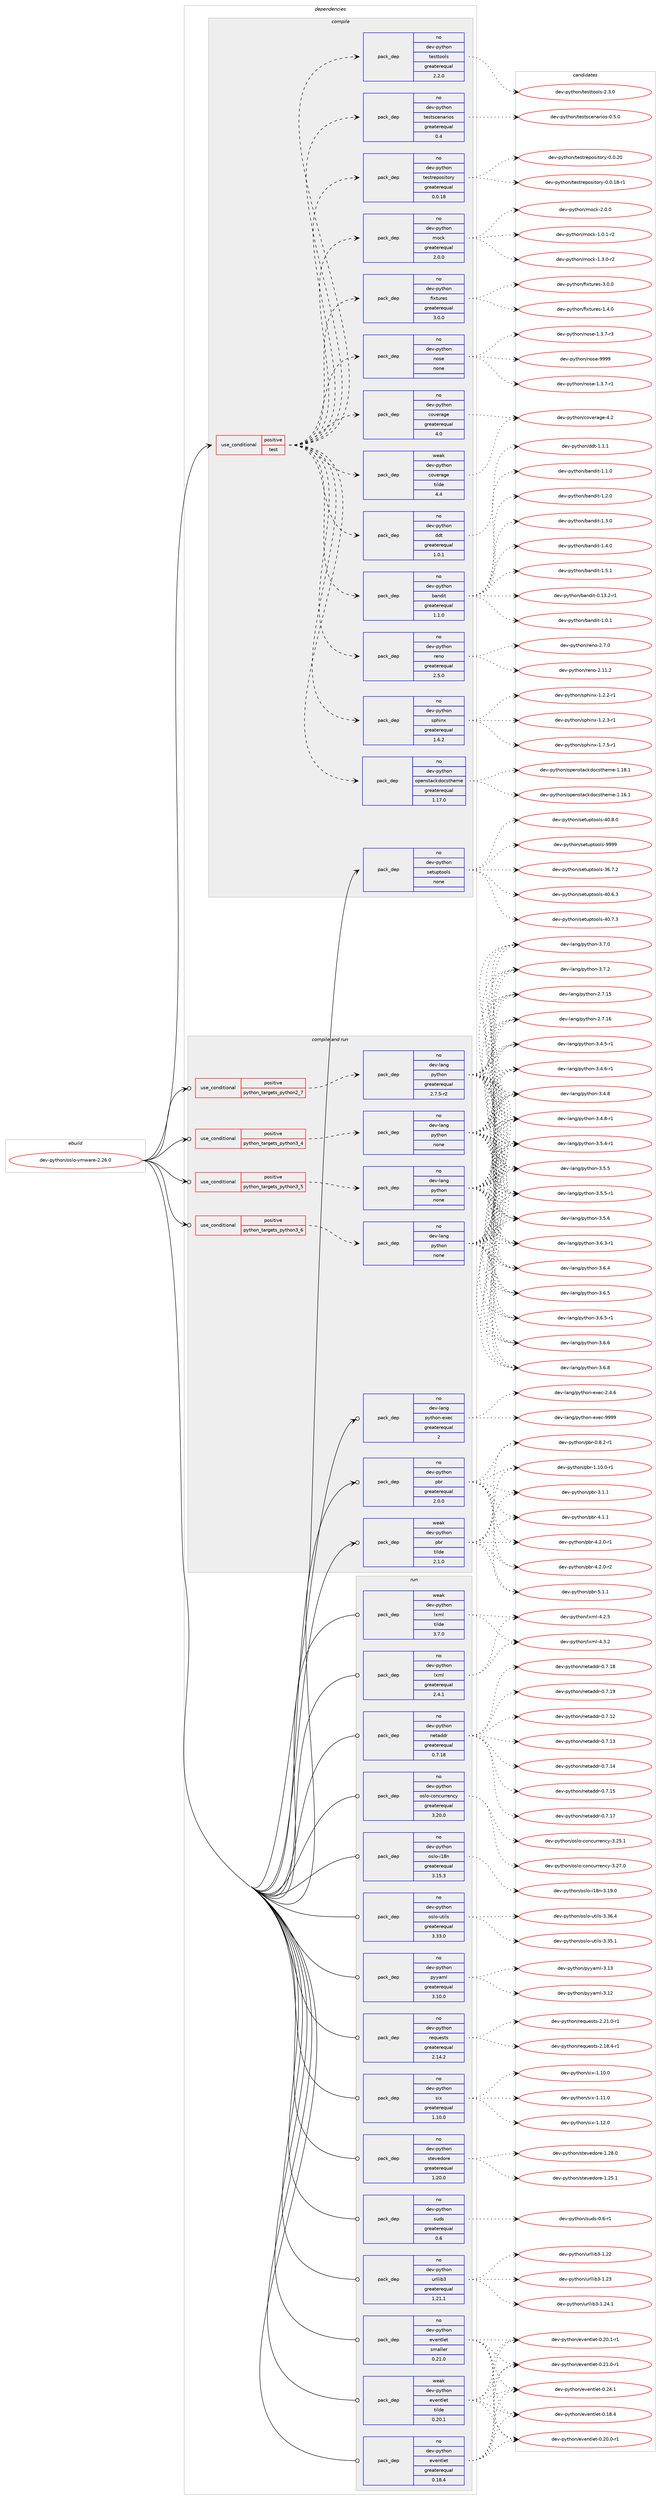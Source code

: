 digraph prolog {

# *************
# Graph options
# *************

newrank=true;
concentrate=true;
compound=true;
graph [rankdir=LR,fontname=Helvetica,fontsize=10,ranksep=1.5];#, ranksep=2.5, nodesep=0.2];
edge  [arrowhead=vee];
node  [fontname=Helvetica,fontsize=10];

# **********
# The ebuild
# **********

subgraph cluster_leftcol {
color=gray;
rank=same;
label=<<i>ebuild</i>>;
id [label="dev-python/oslo-vmware-2.26.0", color=red, width=4, href="../dev-python/oslo-vmware-2.26.0.svg"];
}

# ****************
# The dependencies
# ****************

subgraph cluster_midcol {
color=gray;
label=<<i>dependencies</i>>;
subgraph cluster_compile {
fillcolor="#eeeeee";
style=filled;
label=<<i>compile</i>>;
subgraph cond378818 {
dependency1423431 [label=<<TABLE BORDER="0" CELLBORDER="1" CELLSPACING="0" CELLPADDING="4"><TR><TD ROWSPAN="3" CELLPADDING="10">use_conditional</TD></TR><TR><TD>positive</TD></TR><TR><TD>test</TD></TR></TABLE>>, shape=none, color=red];
subgraph pack1021334 {
dependency1423432 [label=<<TABLE BORDER="0" CELLBORDER="1" CELLSPACING="0" CELLPADDING="4" WIDTH="220"><TR><TD ROWSPAN="6" CELLPADDING="30">pack_dep</TD></TR><TR><TD WIDTH="110">no</TD></TR><TR><TD>dev-python</TD></TR><TR><TD>fixtures</TD></TR><TR><TD>greaterequal</TD></TR><TR><TD>3.0.0</TD></TR></TABLE>>, shape=none, color=blue];
}
dependency1423431:e -> dependency1423432:w [weight=20,style="dashed",arrowhead="vee"];
subgraph pack1021335 {
dependency1423433 [label=<<TABLE BORDER="0" CELLBORDER="1" CELLSPACING="0" CELLPADDING="4" WIDTH="220"><TR><TD ROWSPAN="6" CELLPADDING="30">pack_dep</TD></TR><TR><TD WIDTH="110">no</TD></TR><TR><TD>dev-python</TD></TR><TR><TD>mock</TD></TR><TR><TD>greaterequal</TD></TR><TR><TD>2.0.0</TD></TR></TABLE>>, shape=none, color=blue];
}
dependency1423431:e -> dependency1423433:w [weight=20,style="dashed",arrowhead="vee"];
subgraph pack1021336 {
dependency1423434 [label=<<TABLE BORDER="0" CELLBORDER="1" CELLSPACING="0" CELLPADDING="4" WIDTH="220"><TR><TD ROWSPAN="6" CELLPADDING="30">pack_dep</TD></TR><TR><TD WIDTH="110">no</TD></TR><TR><TD>dev-python</TD></TR><TR><TD>testrepository</TD></TR><TR><TD>greaterequal</TD></TR><TR><TD>0.0.18</TD></TR></TABLE>>, shape=none, color=blue];
}
dependency1423431:e -> dependency1423434:w [weight=20,style="dashed",arrowhead="vee"];
subgraph pack1021337 {
dependency1423435 [label=<<TABLE BORDER="0" CELLBORDER="1" CELLSPACING="0" CELLPADDING="4" WIDTH="220"><TR><TD ROWSPAN="6" CELLPADDING="30">pack_dep</TD></TR><TR><TD WIDTH="110">no</TD></TR><TR><TD>dev-python</TD></TR><TR><TD>testscenarios</TD></TR><TR><TD>greaterequal</TD></TR><TR><TD>0.4</TD></TR></TABLE>>, shape=none, color=blue];
}
dependency1423431:e -> dependency1423435:w [weight=20,style="dashed",arrowhead="vee"];
subgraph pack1021338 {
dependency1423436 [label=<<TABLE BORDER="0" CELLBORDER="1" CELLSPACING="0" CELLPADDING="4" WIDTH="220"><TR><TD ROWSPAN="6" CELLPADDING="30">pack_dep</TD></TR><TR><TD WIDTH="110">no</TD></TR><TR><TD>dev-python</TD></TR><TR><TD>testtools</TD></TR><TR><TD>greaterequal</TD></TR><TR><TD>2.2.0</TD></TR></TABLE>>, shape=none, color=blue];
}
dependency1423431:e -> dependency1423436:w [weight=20,style="dashed",arrowhead="vee"];
subgraph pack1021339 {
dependency1423437 [label=<<TABLE BORDER="0" CELLBORDER="1" CELLSPACING="0" CELLPADDING="4" WIDTH="220"><TR><TD ROWSPAN="6" CELLPADDING="30">pack_dep</TD></TR><TR><TD WIDTH="110">no</TD></TR><TR><TD>dev-python</TD></TR><TR><TD>coverage</TD></TR><TR><TD>greaterequal</TD></TR><TR><TD>4.0</TD></TR></TABLE>>, shape=none, color=blue];
}
dependency1423431:e -> dependency1423437:w [weight=20,style="dashed",arrowhead="vee"];
subgraph pack1021340 {
dependency1423438 [label=<<TABLE BORDER="0" CELLBORDER="1" CELLSPACING="0" CELLPADDING="4" WIDTH="220"><TR><TD ROWSPAN="6" CELLPADDING="30">pack_dep</TD></TR><TR><TD WIDTH="110">weak</TD></TR><TR><TD>dev-python</TD></TR><TR><TD>coverage</TD></TR><TR><TD>tilde</TD></TR><TR><TD>4.4</TD></TR></TABLE>>, shape=none, color=blue];
}
dependency1423431:e -> dependency1423438:w [weight=20,style="dashed",arrowhead="vee"];
subgraph pack1021341 {
dependency1423439 [label=<<TABLE BORDER="0" CELLBORDER="1" CELLSPACING="0" CELLPADDING="4" WIDTH="220"><TR><TD ROWSPAN="6" CELLPADDING="30">pack_dep</TD></TR><TR><TD WIDTH="110">no</TD></TR><TR><TD>dev-python</TD></TR><TR><TD>openstackdocstheme</TD></TR><TR><TD>greaterequal</TD></TR><TR><TD>1.17.0</TD></TR></TABLE>>, shape=none, color=blue];
}
dependency1423431:e -> dependency1423439:w [weight=20,style="dashed",arrowhead="vee"];
subgraph pack1021342 {
dependency1423440 [label=<<TABLE BORDER="0" CELLBORDER="1" CELLSPACING="0" CELLPADDING="4" WIDTH="220"><TR><TD ROWSPAN="6" CELLPADDING="30">pack_dep</TD></TR><TR><TD WIDTH="110">no</TD></TR><TR><TD>dev-python</TD></TR><TR><TD>sphinx</TD></TR><TR><TD>greaterequal</TD></TR><TR><TD>1.6.2</TD></TR></TABLE>>, shape=none, color=blue];
}
dependency1423431:e -> dependency1423440:w [weight=20,style="dashed",arrowhead="vee"];
subgraph pack1021343 {
dependency1423441 [label=<<TABLE BORDER="0" CELLBORDER="1" CELLSPACING="0" CELLPADDING="4" WIDTH="220"><TR><TD ROWSPAN="6" CELLPADDING="30">pack_dep</TD></TR><TR><TD WIDTH="110">no</TD></TR><TR><TD>dev-python</TD></TR><TR><TD>reno</TD></TR><TR><TD>greaterequal</TD></TR><TR><TD>2.5.0</TD></TR></TABLE>>, shape=none, color=blue];
}
dependency1423431:e -> dependency1423441:w [weight=20,style="dashed",arrowhead="vee"];
subgraph pack1021344 {
dependency1423442 [label=<<TABLE BORDER="0" CELLBORDER="1" CELLSPACING="0" CELLPADDING="4" WIDTH="220"><TR><TD ROWSPAN="6" CELLPADDING="30">pack_dep</TD></TR><TR><TD WIDTH="110">no</TD></TR><TR><TD>dev-python</TD></TR><TR><TD>bandit</TD></TR><TR><TD>greaterequal</TD></TR><TR><TD>1.1.0</TD></TR></TABLE>>, shape=none, color=blue];
}
dependency1423431:e -> dependency1423442:w [weight=20,style="dashed",arrowhead="vee"];
subgraph pack1021345 {
dependency1423443 [label=<<TABLE BORDER="0" CELLBORDER="1" CELLSPACING="0" CELLPADDING="4" WIDTH="220"><TR><TD ROWSPAN="6" CELLPADDING="30">pack_dep</TD></TR><TR><TD WIDTH="110">no</TD></TR><TR><TD>dev-python</TD></TR><TR><TD>ddt</TD></TR><TR><TD>greaterequal</TD></TR><TR><TD>1.0.1</TD></TR></TABLE>>, shape=none, color=blue];
}
dependency1423431:e -> dependency1423443:w [weight=20,style="dashed",arrowhead="vee"];
subgraph pack1021346 {
dependency1423444 [label=<<TABLE BORDER="0" CELLBORDER="1" CELLSPACING="0" CELLPADDING="4" WIDTH="220"><TR><TD ROWSPAN="6" CELLPADDING="30">pack_dep</TD></TR><TR><TD WIDTH="110">no</TD></TR><TR><TD>dev-python</TD></TR><TR><TD>nose</TD></TR><TR><TD>none</TD></TR><TR><TD></TD></TR></TABLE>>, shape=none, color=blue];
}
dependency1423431:e -> dependency1423444:w [weight=20,style="dashed",arrowhead="vee"];
}
id:e -> dependency1423431:w [weight=20,style="solid",arrowhead="vee"];
subgraph pack1021347 {
dependency1423445 [label=<<TABLE BORDER="0" CELLBORDER="1" CELLSPACING="0" CELLPADDING="4" WIDTH="220"><TR><TD ROWSPAN="6" CELLPADDING="30">pack_dep</TD></TR><TR><TD WIDTH="110">no</TD></TR><TR><TD>dev-python</TD></TR><TR><TD>setuptools</TD></TR><TR><TD>none</TD></TR><TR><TD></TD></TR></TABLE>>, shape=none, color=blue];
}
id:e -> dependency1423445:w [weight=20,style="solid",arrowhead="vee"];
}
subgraph cluster_compileandrun {
fillcolor="#eeeeee";
style=filled;
label=<<i>compile and run</i>>;
subgraph cond378819 {
dependency1423446 [label=<<TABLE BORDER="0" CELLBORDER="1" CELLSPACING="0" CELLPADDING="4"><TR><TD ROWSPAN="3" CELLPADDING="10">use_conditional</TD></TR><TR><TD>positive</TD></TR><TR><TD>python_targets_python2_7</TD></TR></TABLE>>, shape=none, color=red];
subgraph pack1021348 {
dependency1423447 [label=<<TABLE BORDER="0" CELLBORDER="1" CELLSPACING="0" CELLPADDING="4" WIDTH="220"><TR><TD ROWSPAN="6" CELLPADDING="30">pack_dep</TD></TR><TR><TD WIDTH="110">no</TD></TR><TR><TD>dev-lang</TD></TR><TR><TD>python</TD></TR><TR><TD>greaterequal</TD></TR><TR><TD>2.7.5-r2</TD></TR></TABLE>>, shape=none, color=blue];
}
dependency1423446:e -> dependency1423447:w [weight=20,style="dashed",arrowhead="vee"];
}
id:e -> dependency1423446:w [weight=20,style="solid",arrowhead="odotvee"];
subgraph cond378820 {
dependency1423448 [label=<<TABLE BORDER="0" CELLBORDER="1" CELLSPACING="0" CELLPADDING="4"><TR><TD ROWSPAN="3" CELLPADDING="10">use_conditional</TD></TR><TR><TD>positive</TD></TR><TR><TD>python_targets_python3_4</TD></TR></TABLE>>, shape=none, color=red];
subgraph pack1021349 {
dependency1423449 [label=<<TABLE BORDER="0" CELLBORDER="1" CELLSPACING="0" CELLPADDING="4" WIDTH="220"><TR><TD ROWSPAN="6" CELLPADDING="30">pack_dep</TD></TR><TR><TD WIDTH="110">no</TD></TR><TR><TD>dev-lang</TD></TR><TR><TD>python</TD></TR><TR><TD>none</TD></TR><TR><TD></TD></TR></TABLE>>, shape=none, color=blue];
}
dependency1423448:e -> dependency1423449:w [weight=20,style="dashed",arrowhead="vee"];
}
id:e -> dependency1423448:w [weight=20,style="solid",arrowhead="odotvee"];
subgraph cond378821 {
dependency1423450 [label=<<TABLE BORDER="0" CELLBORDER="1" CELLSPACING="0" CELLPADDING="4"><TR><TD ROWSPAN="3" CELLPADDING="10">use_conditional</TD></TR><TR><TD>positive</TD></TR><TR><TD>python_targets_python3_5</TD></TR></TABLE>>, shape=none, color=red];
subgraph pack1021350 {
dependency1423451 [label=<<TABLE BORDER="0" CELLBORDER="1" CELLSPACING="0" CELLPADDING="4" WIDTH="220"><TR><TD ROWSPAN="6" CELLPADDING="30">pack_dep</TD></TR><TR><TD WIDTH="110">no</TD></TR><TR><TD>dev-lang</TD></TR><TR><TD>python</TD></TR><TR><TD>none</TD></TR><TR><TD></TD></TR></TABLE>>, shape=none, color=blue];
}
dependency1423450:e -> dependency1423451:w [weight=20,style="dashed",arrowhead="vee"];
}
id:e -> dependency1423450:w [weight=20,style="solid",arrowhead="odotvee"];
subgraph cond378822 {
dependency1423452 [label=<<TABLE BORDER="0" CELLBORDER="1" CELLSPACING="0" CELLPADDING="4"><TR><TD ROWSPAN="3" CELLPADDING="10">use_conditional</TD></TR><TR><TD>positive</TD></TR><TR><TD>python_targets_python3_6</TD></TR></TABLE>>, shape=none, color=red];
subgraph pack1021351 {
dependency1423453 [label=<<TABLE BORDER="0" CELLBORDER="1" CELLSPACING="0" CELLPADDING="4" WIDTH="220"><TR><TD ROWSPAN="6" CELLPADDING="30">pack_dep</TD></TR><TR><TD WIDTH="110">no</TD></TR><TR><TD>dev-lang</TD></TR><TR><TD>python</TD></TR><TR><TD>none</TD></TR><TR><TD></TD></TR></TABLE>>, shape=none, color=blue];
}
dependency1423452:e -> dependency1423453:w [weight=20,style="dashed",arrowhead="vee"];
}
id:e -> dependency1423452:w [weight=20,style="solid",arrowhead="odotvee"];
subgraph pack1021352 {
dependency1423454 [label=<<TABLE BORDER="0" CELLBORDER="1" CELLSPACING="0" CELLPADDING="4" WIDTH="220"><TR><TD ROWSPAN="6" CELLPADDING="30">pack_dep</TD></TR><TR><TD WIDTH="110">no</TD></TR><TR><TD>dev-lang</TD></TR><TR><TD>python-exec</TD></TR><TR><TD>greaterequal</TD></TR><TR><TD>2</TD></TR></TABLE>>, shape=none, color=blue];
}
id:e -> dependency1423454:w [weight=20,style="solid",arrowhead="odotvee"];
subgraph pack1021353 {
dependency1423455 [label=<<TABLE BORDER="0" CELLBORDER="1" CELLSPACING="0" CELLPADDING="4" WIDTH="220"><TR><TD ROWSPAN="6" CELLPADDING="30">pack_dep</TD></TR><TR><TD WIDTH="110">no</TD></TR><TR><TD>dev-python</TD></TR><TR><TD>pbr</TD></TR><TR><TD>greaterequal</TD></TR><TR><TD>2.0.0</TD></TR></TABLE>>, shape=none, color=blue];
}
id:e -> dependency1423455:w [weight=20,style="solid",arrowhead="odotvee"];
subgraph pack1021354 {
dependency1423456 [label=<<TABLE BORDER="0" CELLBORDER="1" CELLSPACING="0" CELLPADDING="4" WIDTH="220"><TR><TD ROWSPAN="6" CELLPADDING="30">pack_dep</TD></TR><TR><TD WIDTH="110">weak</TD></TR><TR><TD>dev-python</TD></TR><TR><TD>pbr</TD></TR><TR><TD>tilde</TD></TR><TR><TD>2.1.0</TD></TR></TABLE>>, shape=none, color=blue];
}
id:e -> dependency1423456:w [weight=20,style="solid",arrowhead="odotvee"];
}
subgraph cluster_run {
fillcolor="#eeeeee";
style=filled;
label=<<i>run</i>>;
subgraph pack1021355 {
dependency1423457 [label=<<TABLE BORDER="0" CELLBORDER="1" CELLSPACING="0" CELLPADDING="4" WIDTH="220"><TR><TD ROWSPAN="6" CELLPADDING="30">pack_dep</TD></TR><TR><TD WIDTH="110">no</TD></TR><TR><TD>dev-python</TD></TR><TR><TD>eventlet</TD></TR><TR><TD>greaterequal</TD></TR><TR><TD>0.18.4</TD></TR></TABLE>>, shape=none, color=blue];
}
id:e -> dependency1423457:w [weight=20,style="solid",arrowhead="odot"];
subgraph pack1021356 {
dependency1423458 [label=<<TABLE BORDER="0" CELLBORDER="1" CELLSPACING="0" CELLPADDING="4" WIDTH="220"><TR><TD ROWSPAN="6" CELLPADDING="30">pack_dep</TD></TR><TR><TD WIDTH="110">no</TD></TR><TR><TD>dev-python</TD></TR><TR><TD>eventlet</TD></TR><TR><TD>smaller</TD></TR><TR><TD>0.21.0</TD></TR></TABLE>>, shape=none, color=blue];
}
id:e -> dependency1423458:w [weight=20,style="solid",arrowhead="odot"];
subgraph pack1021357 {
dependency1423459 [label=<<TABLE BORDER="0" CELLBORDER="1" CELLSPACING="0" CELLPADDING="4" WIDTH="220"><TR><TD ROWSPAN="6" CELLPADDING="30">pack_dep</TD></TR><TR><TD WIDTH="110">no</TD></TR><TR><TD>dev-python</TD></TR><TR><TD>lxml</TD></TR><TR><TD>greaterequal</TD></TR><TR><TD>2.4.1</TD></TR></TABLE>>, shape=none, color=blue];
}
id:e -> dependency1423459:w [weight=20,style="solid",arrowhead="odot"];
subgraph pack1021358 {
dependency1423460 [label=<<TABLE BORDER="0" CELLBORDER="1" CELLSPACING="0" CELLPADDING="4" WIDTH="220"><TR><TD ROWSPAN="6" CELLPADDING="30">pack_dep</TD></TR><TR><TD WIDTH="110">no</TD></TR><TR><TD>dev-python</TD></TR><TR><TD>netaddr</TD></TR><TR><TD>greaterequal</TD></TR><TR><TD>0.7.18</TD></TR></TABLE>>, shape=none, color=blue];
}
id:e -> dependency1423460:w [weight=20,style="solid",arrowhead="odot"];
subgraph pack1021359 {
dependency1423461 [label=<<TABLE BORDER="0" CELLBORDER="1" CELLSPACING="0" CELLPADDING="4" WIDTH="220"><TR><TD ROWSPAN="6" CELLPADDING="30">pack_dep</TD></TR><TR><TD WIDTH="110">no</TD></TR><TR><TD>dev-python</TD></TR><TR><TD>oslo-concurrency</TD></TR><TR><TD>greaterequal</TD></TR><TR><TD>3.20.0</TD></TR></TABLE>>, shape=none, color=blue];
}
id:e -> dependency1423461:w [weight=20,style="solid",arrowhead="odot"];
subgraph pack1021360 {
dependency1423462 [label=<<TABLE BORDER="0" CELLBORDER="1" CELLSPACING="0" CELLPADDING="4" WIDTH="220"><TR><TD ROWSPAN="6" CELLPADDING="30">pack_dep</TD></TR><TR><TD WIDTH="110">no</TD></TR><TR><TD>dev-python</TD></TR><TR><TD>oslo-i18n</TD></TR><TR><TD>greaterequal</TD></TR><TR><TD>3.15.3</TD></TR></TABLE>>, shape=none, color=blue];
}
id:e -> dependency1423462:w [weight=20,style="solid",arrowhead="odot"];
subgraph pack1021361 {
dependency1423463 [label=<<TABLE BORDER="0" CELLBORDER="1" CELLSPACING="0" CELLPADDING="4" WIDTH="220"><TR><TD ROWSPAN="6" CELLPADDING="30">pack_dep</TD></TR><TR><TD WIDTH="110">no</TD></TR><TR><TD>dev-python</TD></TR><TR><TD>oslo-utils</TD></TR><TR><TD>greaterequal</TD></TR><TR><TD>3.33.0</TD></TR></TABLE>>, shape=none, color=blue];
}
id:e -> dependency1423463:w [weight=20,style="solid",arrowhead="odot"];
subgraph pack1021362 {
dependency1423464 [label=<<TABLE BORDER="0" CELLBORDER="1" CELLSPACING="0" CELLPADDING="4" WIDTH="220"><TR><TD ROWSPAN="6" CELLPADDING="30">pack_dep</TD></TR><TR><TD WIDTH="110">no</TD></TR><TR><TD>dev-python</TD></TR><TR><TD>pyyaml</TD></TR><TR><TD>greaterequal</TD></TR><TR><TD>3.10.0</TD></TR></TABLE>>, shape=none, color=blue];
}
id:e -> dependency1423464:w [weight=20,style="solid",arrowhead="odot"];
subgraph pack1021363 {
dependency1423465 [label=<<TABLE BORDER="0" CELLBORDER="1" CELLSPACING="0" CELLPADDING="4" WIDTH="220"><TR><TD ROWSPAN="6" CELLPADDING="30">pack_dep</TD></TR><TR><TD WIDTH="110">no</TD></TR><TR><TD>dev-python</TD></TR><TR><TD>requests</TD></TR><TR><TD>greaterequal</TD></TR><TR><TD>2.14.2</TD></TR></TABLE>>, shape=none, color=blue];
}
id:e -> dependency1423465:w [weight=20,style="solid",arrowhead="odot"];
subgraph pack1021364 {
dependency1423466 [label=<<TABLE BORDER="0" CELLBORDER="1" CELLSPACING="0" CELLPADDING="4" WIDTH="220"><TR><TD ROWSPAN="6" CELLPADDING="30">pack_dep</TD></TR><TR><TD WIDTH="110">no</TD></TR><TR><TD>dev-python</TD></TR><TR><TD>six</TD></TR><TR><TD>greaterequal</TD></TR><TR><TD>1.10.0</TD></TR></TABLE>>, shape=none, color=blue];
}
id:e -> dependency1423466:w [weight=20,style="solid",arrowhead="odot"];
subgraph pack1021365 {
dependency1423467 [label=<<TABLE BORDER="0" CELLBORDER="1" CELLSPACING="0" CELLPADDING="4" WIDTH="220"><TR><TD ROWSPAN="6" CELLPADDING="30">pack_dep</TD></TR><TR><TD WIDTH="110">no</TD></TR><TR><TD>dev-python</TD></TR><TR><TD>stevedore</TD></TR><TR><TD>greaterequal</TD></TR><TR><TD>1.20.0</TD></TR></TABLE>>, shape=none, color=blue];
}
id:e -> dependency1423467:w [weight=20,style="solid",arrowhead="odot"];
subgraph pack1021366 {
dependency1423468 [label=<<TABLE BORDER="0" CELLBORDER="1" CELLSPACING="0" CELLPADDING="4" WIDTH="220"><TR><TD ROWSPAN="6" CELLPADDING="30">pack_dep</TD></TR><TR><TD WIDTH="110">no</TD></TR><TR><TD>dev-python</TD></TR><TR><TD>suds</TD></TR><TR><TD>greaterequal</TD></TR><TR><TD>0.6</TD></TR></TABLE>>, shape=none, color=blue];
}
id:e -> dependency1423468:w [weight=20,style="solid",arrowhead="odot"];
subgraph pack1021367 {
dependency1423469 [label=<<TABLE BORDER="0" CELLBORDER="1" CELLSPACING="0" CELLPADDING="4" WIDTH="220"><TR><TD ROWSPAN="6" CELLPADDING="30">pack_dep</TD></TR><TR><TD WIDTH="110">no</TD></TR><TR><TD>dev-python</TD></TR><TR><TD>urllib3</TD></TR><TR><TD>greaterequal</TD></TR><TR><TD>1.21.1</TD></TR></TABLE>>, shape=none, color=blue];
}
id:e -> dependency1423469:w [weight=20,style="solid",arrowhead="odot"];
subgraph pack1021368 {
dependency1423470 [label=<<TABLE BORDER="0" CELLBORDER="1" CELLSPACING="0" CELLPADDING="4" WIDTH="220"><TR><TD ROWSPAN="6" CELLPADDING="30">pack_dep</TD></TR><TR><TD WIDTH="110">weak</TD></TR><TR><TD>dev-python</TD></TR><TR><TD>eventlet</TD></TR><TR><TD>tilde</TD></TR><TR><TD>0.20.1</TD></TR></TABLE>>, shape=none, color=blue];
}
id:e -> dependency1423470:w [weight=20,style="solid",arrowhead="odot"];
subgraph pack1021369 {
dependency1423471 [label=<<TABLE BORDER="0" CELLBORDER="1" CELLSPACING="0" CELLPADDING="4" WIDTH="220"><TR><TD ROWSPAN="6" CELLPADDING="30">pack_dep</TD></TR><TR><TD WIDTH="110">weak</TD></TR><TR><TD>dev-python</TD></TR><TR><TD>lxml</TD></TR><TR><TD>tilde</TD></TR><TR><TD>3.7.0</TD></TR></TABLE>>, shape=none, color=blue];
}
id:e -> dependency1423471:w [weight=20,style="solid",arrowhead="odot"];
}
}

# **************
# The candidates
# **************

subgraph cluster_choices {
rank=same;
color=gray;
label=<<i>candidates</i>>;

subgraph choice1021334 {
color=black;
nodesep=1;
choice1001011184511212111610411111047102105120116117114101115454946524648 [label="dev-python/fixtures-1.4.0", color=red, width=4,href="../dev-python/fixtures-1.4.0.svg"];
choice1001011184511212111610411111047102105120116117114101115455146484648 [label="dev-python/fixtures-3.0.0", color=red, width=4,href="../dev-python/fixtures-3.0.0.svg"];
dependency1423432:e -> choice1001011184511212111610411111047102105120116117114101115454946524648:w [style=dotted,weight="100"];
dependency1423432:e -> choice1001011184511212111610411111047102105120116117114101115455146484648:w [style=dotted,weight="100"];
}
subgraph choice1021335 {
color=black;
nodesep=1;
choice1001011184511212111610411111047109111991074549464846494511450 [label="dev-python/mock-1.0.1-r2", color=red, width=4,href="../dev-python/mock-1.0.1-r2.svg"];
choice1001011184511212111610411111047109111991074549465146484511450 [label="dev-python/mock-1.3.0-r2", color=red, width=4,href="../dev-python/mock-1.3.0-r2.svg"];
choice100101118451121211161041111104710911199107455046484648 [label="dev-python/mock-2.0.0", color=red, width=4,href="../dev-python/mock-2.0.0.svg"];
dependency1423433:e -> choice1001011184511212111610411111047109111991074549464846494511450:w [style=dotted,weight="100"];
dependency1423433:e -> choice1001011184511212111610411111047109111991074549465146484511450:w [style=dotted,weight="100"];
dependency1423433:e -> choice100101118451121211161041111104710911199107455046484648:w [style=dotted,weight="100"];
}
subgraph choice1021336 {
color=black;
nodesep=1;
choice1001011184511212111610411111047116101115116114101112111115105116111114121454846484649564511449 [label="dev-python/testrepository-0.0.18-r1", color=red, width=4,href="../dev-python/testrepository-0.0.18-r1.svg"];
choice100101118451121211161041111104711610111511611410111211111510511611111412145484648465048 [label="dev-python/testrepository-0.0.20", color=red, width=4,href="../dev-python/testrepository-0.0.20.svg"];
dependency1423434:e -> choice1001011184511212111610411111047116101115116114101112111115105116111114121454846484649564511449:w [style=dotted,weight="100"];
dependency1423434:e -> choice100101118451121211161041111104711610111511611410111211111510511611111412145484648465048:w [style=dotted,weight="100"];
}
subgraph choice1021337 {
color=black;
nodesep=1;
choice10010111845112121116104111110471161011151161159910111097114105111115454846534648 [label="dev-python/testscenarios-0.5.0", color=red, width=4,href="../dev-python/testscenarios-0.5.0.svg"];
dependency1423435:e -> choice10010111845112121116104111110471161011151161159910111097114105111115454846534648:w [style=dotted,weight="100"];
}
subgraph choice1021338 {
color=black;
nodesep=1;
choice1001011184511212111610411111047116101115116116111111108115455046514648 [label="dev-python/testtools-2.3.0", color=red, width=4,href="../dev-python/testtools-2.3.0.svg"];
dependency1423436:e -> choice1001011184511212111610411111047116101115116116111111108115455046514648:w [style=dotted,weight="100"];
}
subgraph choice1021339 {
color=black;
nodesep=1;
choice1001011184511212111610411111047991111181011149710310145524650 [label="dev-python/coverage-4.2", color=red, width=4,href="../dev-python/coverage-4.2.svg"];
dependency1423437:e -> choice1001011184511212111610411111047991111181011149710310145524650:w [style=dotted,weight="100"];
}
subgraph choice1021340 {
color=black;
nodesep=1;
choice1001011184511212111610411111047991111181011149710310145524650 [label="dev-python/coverage-4.2", color=red, width=4,href="../dev-python/coverage-4.2.svg"];
dependency1423438:e -> choice1001011184511212111610411111047991111181011149710310145524650:w [style=dotted,weight="100"];
}
subgraph choice1021341 {
color=black;
nodesep=1;
choice100101118451121211161041111104711111210111011511697991071001119911511610410110910145494649544649 [label="dev-python/openstackdocstheme-1.16.1", color=red, width=4,href="../dev-python/openstackdocstheme-1.16.1.svg"];
choice100101118451121211161041111104711111210111011511697991071001119911511610410110910145494649564649 [label="dev-python/openstackdocstheme-1.18.1", color=red, width=4,href="../dev-python/openstackdocstheme-1.18.1.svg"];
dependency1423439:e -> choice100101118451121211161041111104711111210111011511697991071001119911511610410110910145494649544649:w [style=dotted,weight="100"];
dependency1423439:e -> choice100101118451121211161041111104711111210111011511697991071001119911511610410110910145494649564649:w [style=dotted,weight="100"];
}
subgraph choice1021342 {
color=black;
nodesep=1;
choice10010111845112121116104111110471151121041051101204549465046504511449 [label="dev-python/sphinx-1.2.2-r1", color=red, width=4,href="../dev-python/sphinx-1.2.2-r1.svg"];
choice10010111845112121116104111110471151121041051101204549465046514511449 [label="dev-python/sphinx-1.2.3-r1", color=red, width=4,href="../dev-python/sphinx-1.2.3-r1.svg"];
choice10010111845112121116104111110471151121041051101204549465546534511449 [label="dev-python/sphinx-1.7.5-r1", color=red, width=4,href="../dev-python/sphinx-1.7.5-r1.svg"];
dependency1423440:e -> choice10010111845112121116104111110471151121041051101204549465046504511449:w [style=dotted,weight="100"];
dependency1423440:e -> choice10010111845112121116104111110471151121041051101204549465046514511449:w [style=dotted,weight="100"];
dependency1423440:e -> choice10010111845112121116104111110471151121041051101204549465546534511449:w [style=dotted,weight="100"];
}
subgraph choice1021343 {
color=black;
nodesep=1;
choice100101118451121211161041111104711410111011145504649494650 [label="dev-python/reno-2.11.2", color=red, width=4,href="../dev-python/reno-2.11.2.svg"];
choice1001011184511212111610411111047114101110111455046554648 [label="dev-python/reno-2.7.0", color=red, width=4,href="../dev-python/reno-2.7.0.svg"];
dependency1423441:e -> choice100101118451121211161041111104711410111011145504649494650:w [style=dotted,weight="100"];
dependency1423441:e -> choice1001011184511212111610411111047114101110111455046554648:w [style=dotted,weight="100"];
}
subgraph choice1021344 {
color=black;
nodesep=1;
choice10010111845112121116104111110479897110100105116454846495146504511449 [label="dev-python/bandit-0.13.2-r1", color=red, width=4,href="../dev-python/bandit-0.13.2-r1.svg"];
choice10010111845112121116104111110479897110100105116454946484649 [label="dev-python/bandit-1.0.1", color=red, width=4,href="../dev-python/bandit-1.0.1.svg"];
choice10010111845112121116104111110479897110100105116454946494648 [label="dev-python/bandit-1.1.0", color=red, width=4,href="../dev-python/bandit-1.1.0.svg"];
choice10010111845112121116104111110479897110100105116454946504648 [label="dev-python/bandit-1.2.0", color=red, width=4,href="../dev-python/bandit-1.2.0.svg"];
choice10010111845112121116104111110479897110100105116454946514648 [label="dev-python/bandit-1.3.0", color=red, width=4,href="../dev-python/bandit-1.3.0.svg"];
choice10010111845112121116104111110479897110100105116454946524648 [label="dev-python/bandit-1.4.0", color=red, width=4,href="../dev-python/bandit-1.4.0.svg"];
choice10010111845112121116104111110479897110100105116454946534649 [label="dev-python/bandit-1.5.1", color=red, width=4,href="../dev-python/bandit-1.5.1.svg"];
dependency1423442:e -> choice10010111845112121116104111110479897110100105116454846495146504511449:w [style=dotted,weight="100"];
dependency1423442:e -> choice10010111845112121116104111110479897110100105116454946484649:w [style=dotted,weight="100"];
dependency1423442:e -> choice10010111845112121116104111110479897110100105116454946494648:w [style=dotted,weight="100"];
dependency1423442:e -> choice10010111845112121116104111110479897110100105116454946504648:w [style=dotted,weight="100"];
dependency1423442:e -> choice10010111845112121116104111110479897110100105116454946514648:w [style=dotted,weight="100"];
dependency1423442:e -> choice10010111845112121116104111110479897110100105116454946524648:w [style=dotted,weight="100"];
dependency1423442:e -> choice10010111845112121116104111110479897110100105116454946534649:w [style=dotted,weight="100"];
}
subgraph choice1021345 {
color=black;
nodesep=1;
choice1001011184511212111610411111047100100116454946494649 [label="dev-python/ddt-1.1.1", color=red, width=4,href="../dev-python/ddt-1.1.1.svg"];
dependency1423443:e -> choice1001011184511212111610411111047100100116454946494649:w [style=dotted,weight="100"];
}
subgraph choice1021346 {
color=black;
nodesep=1;
choice10010111845112121116104111110471101111151014549465146554511449 [label="dev-python/nose-1.3.7-r1", color=red, width=4,href="../dev-python/nose-1.3.7-r1.svg"];
choice10010111845112121116104111110471101111151014549465146554511451 [label="dev-python/nose-1.3.7-r3", color=red, width=4,href="../dev-python/nose-1.3.7-r3.svg"];
choice10010111845112121116104111110471101111151014557575757 [label="dev-python/nose-9999", color=red, width=4,href="../dev-python/nose-9999.svg"];
dependency1423444:e -> choice10010111845112121116104111110471101111151014549465146554511449:w [style=dotted,weight="100"];
dependency1423444:e -> choice10010111845112121116104111110471101111151014549465146554511451:w [style=dotted,weight="100"];
dependency1423444:e -> choice10010111845112121116104111110471101111151014557575757:w [style=dotted,weight="100"];
}
subgraph choice1021347 {
color=black;
nodesep=1;
choice100101118451121211161041111104711510111611711211611111110811545515446554650 [label="dev-python/setuptools-36.7.2", color=red, width=4,href="../dev-python/setuptools-36.7.2.svg"];
choice100101118451121211161041111104711510111611711211611111110811545524846544651 [label="dev-python/setuptools-40.6.3", color=red, width=4,href="../dev-python/setuptools-40.6.3.svg"];
choice100101118451121211161041111104711510111611711211611111110811545524846554651 [label="dev-python/setuptools-40.7.3", color=red, width=4,href="../dev-python/setuptools-40.7.3.svg"];
choice100101118451121211161041111104711510111611711211611111110811545524846564648 [label="dev-python/setuptools-40.8.0", color=red, width=4,href="../dev-python/setuptools-40.8.0.svg"];
choice10010111845112121116104111110471151011161171121161111111081154557575757 [label="dev-python/setuptools-9999", color=red, width=4,href="../dev-python/setuptools-9999.svg"];
dependency1423445:e -> choice100101118451121211161041111104711510111611711211611111110811545515446554650:w [style=dotted,weight="100"];
dependency1423445:e -> choice100101118451121211161041111104711510111611711211611111110811545524846544651:w [style=dotted,weight="100"];
dependency1423445:e -> choice100101118451121211161041111104711510111611711211611111110811545524846554651:w [style=dotted,weight="100"];
dependency1423445:e -> choice100101118451121211161041111104711510111611711211611111110811545524846564648:w [style=dotted,weight="100"];
dependency1423445:e -> choice10010111845112121116104111110471151011161171121161111111081154557575757:w [style=dotted,weight="100"];
}
subgraph choice1021348 {
color=black;
nodesep=1;
choice10010111845108971101034711212111610411111045504655464953 [label="dev-lang/python-2.7.15", color=red, width=4,href="../dev-lang/python-2.7.15.svg"];
choice10010111845108971101034711212111610411111045504655464954 [label="dev-lang/python-2.7.16", color=red, width=4,href="../dev-lang/python-2.7.16.svg"];
choice1001011184510897110103471121211161041111104551465246534511449 [label="dev-lang/python-3.4.5-r1", color=red, width=4,href="../dev-lang/python-3.4.5-r1.svg"];
choice1001011184510897110103471121211161041111104551465246544511449 [label="dev-lang/python-3.4.6-r1", color=red, width=4,href="../dev-lang/python-3.4.6-r1.svg"];
choice100101118451089711010347112121116104111110455146524656 [label="dev-lang/python-3.4.8", color=red, width=4,href="../dev-lang/python-3.4.8.svg"];
choice1001011184510897110103471121211161041111104551465246564511449 [label="dev-lang/python-3.4.8-r1", color=red, width=4,href="../dev-lang/python-3.4.8-r1.svg"];
choice1001011184510897110103471121211161041111104551465346524511449 [label="dev-lang/python-3.5.4-r1", color=red, width=4,href="../dev-lang/python-3.5.4-r1.svg"];
choice100101118451089711010347112121116104111110455146534653 [label="dev-lang/python-3.5.5", color=red, width=4,href="../dev-lang/python-3.5.5.svg"];
choice1001011184510897110103471121211161041111104551465346534511449 [label="dev-lang/python-3.5.5-r1", color=red, width=4,href="../dev-lang/python-3.5.5-r1.svg"];
choice100101118451089711010347112121116104111110455146534654 [label="dev-lang/python-3.5.6", color=red, width=4,href="../dev-lang/python-3.5.6.svg"];
choice1001011184510897110103471121211161041111104551465446514511449 [label="dev-lang/python-3.6.3-r1", color=red, width=4,href="../dev-lang/python-3.6.3-r1.svg"];
choice100101118451089711010347112121116104111110455146544652 [label="dev-lang/python-3.6.4", color=red, width=4,href="../dev-lang/python-3.6.4.svg"];
choice100101118451089711010347112121116104111110455146544653 [label="dev-lang/python-3.6.5", color=red, width=4,href="../dev-lang/python-3.6.5.svg"];
choice1001011184510897110103471121211161041111104551465446534511449 [label="dev-lang/python-3.6.5-r1", color=red, width=4,href="../dev-lang/python-3.6.5-r1.svg"];
choice100101118451089711010347112121116104111110455146544654 [label="dev-lang/python-3.6.6", color=red, width=4,href="../dev-lang/python-3.6.6.svg"];
choice100101118451089711010347112121116104111110455146544656 [label="dev-lang/python-3.6.8", color=red, width=4,href="../dev-lang/python-3.6.8.svg"];
choice100101118451089711010347112121116104111110455146554648 [label="dev-lang/python-3.7.0", color=red, width=4,href="../dev-lang/python-3.7.0.svg"];
choice100101118451089711010347112121116104111110455146554650 [label="dev-lang/python-3.7.2", color=red, width=4,href="../dev-lang/python-3.7.2.svg"];
dependency1423447:e -> choice10010111845108971101034711212111610411111045504655464953:w [style=dotted,weight="100"];
dependency1423447:e -> choice10010111845108971101034711212111610411111045504655464954:w [style=dotted,weight="100"];
dependency1423447:e -> choice1001011184510897110103471121211161041111104551465246534511449:w [style=dotted,weight="100"];
dependency1423447:e -> choice1001011184510897110103471121211161041111104551465246544511449:w [style=dotted,weight="100"];
dependency1423447:e -> choice100101118451089711010347112121116104111110455146524656:w [style=dotted,weight="100"];
dependency1423447:e -> choice1001011184510897110103471121211161041111104551465246564511449:w [style=dotted,weight="100"];
dependency1423447:e -> choice1001011184510897110103471121211161041111104551465346524511449:w [style=dotted,weight="100"];
dependency1423447:e -> choice100101118451089711010347112121116104111110455146534653:w [style=dotted,weight="100"];
dependency1423447:e -> choice1001011184510897110103471121211161041111104551465346534511449:w [style=dotted,weight="100"];
dependency1423447:e -> choice100101118451089711010347112121116104111110455146534654:w [style=dotted,weight="100"];
dependency1423447:e -> choice1001011184510897110103471121211161041111104551465446514511449:w [style=dotted,weight="100"];
dependency1423447:e -> choice100101118451089711010347112121116104111110455146544652:w [style=dotted,weight="100"];
dependency1423447:e -> choice100101118451089711010347112121116104111110455146544653:w [style=dotted,weight="100"];
dependency1423447:e -> choice1001011184510897110103471121211161041111104551465446534511449:w [style=dotted,weight="100"];
dependency1423447:e -> choice100101118451089711010347112121116104111110455146544654:w [style=dotted,weight="100"];
dependency1423447:e -> choice100101118451089711010347112121116104111110455146544656:w [style=dotted,weight="100"];
dependency1423447:e -> choice100101118451089711010347112121116104111110455146554648:w [style=dotted,weight="100"];
dependency1423447:e -> choice100101118451089711010347112121116104111110455146554650:w [style=dotted,weight="100"];
}
subgraph choice1021349 {
color=black;
nodesep=1;
choice10010111845108971101034711212111610411111045504655464953 [label="dev-lang/python-2.7.15", color=red, width=4,href="../dev-lang/python-2.7.15.svg"];
choice10010111845108971101034711212111610411111045504655464954 [label="dev-lang/python-2.7.16", color=red, width=4,href="../dev-lang/python-2.7.16.svg"];
choice1001011184510897110103471121211161041111104551465246534511449 [label="dev-lang/python-3.4.5-r1", color=red, width=4,href="../dev-lang/python-3.4.5-r1.svg"];
choice1001011184510897110103471121211161041111104551465246544511449 [label="dev-lang/python-3.4.6-r1", color=red, width=4,href="../dev-lang/python-3.4.6-r1.svg"];
choice100101118451089711010347112121116104111110455146524656 [label="dev-lang/python-3.4.8", color=red, width=4,href="../dev-lang/python-3.4.8.svg"];
choice1001011184510897110103471121211161041111104551465246564511449 [label="dev-lang/python-3.4.8-r1", color=red, width=4,href="../dev-lang/python-3.4.8-r1.svg"];
choice1001011184510897110103471121211161041111104551465346524511449 [label="dev-lang/python-3.5.4-r1", color=red, width=4,href="../dev-lang/python-3.5.4-r1.svg"];
choice100101118451089711010347112121116104111110455146534653 [label="dev-lang/python-3.5.5", color=red, width=4,href="../dev-lang/python-3.5.5.svg"];
choice1001011184510897110103471121211161041111104551465346534511449 [label="dev-lang/python-3.5.5-r1", color=red, width=4,href="../dev-lang/python-3.5.5-r1.svg"];
choice100101118451089711010347112121116104111110455146534654 [label="dev-lang/python-3.5.6", color=red, width=4,href="../dev-lang/python-3.5.6.svg"];
choice1001011184510897110103471121211161041111104551465446514511449 [label="dev-lang/python-3.6.3-r1", color=red, width=4,href="../dev-lang/python-3.6.3-r1.svg"];
choice100101118451089711010347112121116104111110455146544652 [label="dev-lang/python-3.6.4", color=red, width=4,href="../dev-lang/python-3.6.4.svg"];
choice100101118451089711010347112121116104111110455146544653 [label="dev-lang/python-3.6.5", color=red, width=4,href="../dev-lang/python-3.6.5.svg"];
choice1001011184510897110103471121211161041111104551465446534511449 [label="dev-lang/python-3.6.5-r1", color=red, width=4,href="../dev-lang/python-3.6.5-r1.svg"];
choice100101118451089711010347112121116104111110455146544654 [label="dev-lang/python-3.6.6", color=red, width=4,href="../dev-lang/python-3.6.6.svg"];
choice100101118451089711010347112121116104111110455146544656 [label="dev-lang/python-3.6.8", color=red, width=4,href="../dev-lang/python-3.6.8.svg"];
choice100101118451089711010347112121116104111110455146554648 [label="dev-lang/python-3.7.0", color=red, width=4,href="../dev-lang/python-3.7.0.svg"];
choice100101118451089711010347112121116104111110455146554650 [label="dev-lang/python-3.7.2", color=red, width=4,href="../dev-lang/python-3.7.2.svg"];
dependency1423449:e -> choice10010111845108971101034711212111610411111045504655464953:w [style=dotted,weight="100"];
dependency1423449:e -> choice10010111845108971101034711212111610411111045504655464954:w [style=dotted,weight="100"];
dependency1423449:e -> choice1001011184510897110103471121211161041111104551465246534511449:w [style=dotted,weight="100"];
dependency1423449:e -> choice1001011184510897110103471121211161041111104551465246544511449:w [style=dotted,weight="100"];
dependency1423449:e -> choice100101118451089711010347112121116104111110455146524656:w [style=dotted,weight="100"];
dependency1423449:e -> choice1001011184510897110103471121211161041111104551465246564511449:w [style=dotted,weight="100"];
dependency1423449:e -> choice1001011184510897110103471121211161041111104551465346524511449:w [style=dotted,weight="100"];
dependency1423449:e -> choice100101118451089711010347112121116104111110455146534653:w [style=dotted,weight="100"];
dependency1423449:e -> choice1001011184510897110103471121211161041111104551465346534511449:w [style=dotted,weight="100"];
dependency1423449:e -> choice100101118451089711010347112121116104111110455146534654:w [style=dotted,weight="100"];
dependency1423449:e -> choice1001011184510897110103471121211161041111104551465446514511449:w [style=dotted,weight="100"];
dependency1423449:e -> choice100101118451089711010347112121116104111110455146544652:w [style=dotted,weight="100"];
dependency1423449:e -> choice100101118451089711010347112121116104111110455146544653:w [style=dotted,weight="100"];
dependency1423449:e -> choice1001011184510897110103471121211161041111104551465446534511449:w [style=dotted,weight="100"];
dependency1423449:e -> choice100101118451089711010347112121116104111110455146544654:w [style=dotted,weight="100"];
dependency1423449:e -> choice100101118451089711010347112121116104111110455146544656:w [style=dotted,weight="100"];
dependency1423449:e -> choice100101118451089711010347112121116104111110455146554648:w [style=dotted,weight="100"];
dependency1423449:e -> choice100101118451089711010347112121116104111110455146554650:w [style=dotted,weight="100"];
}
subgraph choice1021350 {
color=black;
nodesep=1;
choice10010111845108971101034711212111610411111045504655464953 [label="dev-lang/python-2.7.15", color=red, width=4,href="../dev-lang/python-2.7.15.svg"];
choice10010111845108971101034711212111610411111045504655464954 [label="dev-lang/python-2.7.16", color=red, width=4,href="../dev-lang/python-2.7.16.svg"];
choice1001011184510897110103471121211161041111104551465246534511449 [label="dev-lang/python-3.4.5-r1", color=red, width=4,href="../dev-lang/python-3.4.5-r1.svg"];
choice1001011184510897110103471121211161041111104551465246544511449 [label="dev-lang/python-3.4.6-r1", color=red, width=4,href="../dev-lang/python-3.4.6-r1.svg"];
choice100101118451089711010347112121116104111110455146524656 [label="dev-lang/python-3.4.8", color=red, width=4,href="../dev-lang/python-3.4.8.svg"];
choice1001011184510897110103471121211161041111104551465246564511449 [label="dev-lang/python-3.4.8-r1", color=red, width=4,href="../dev-lang/python-3.4.8-r1.svg"];
choice1001011184510897110103471121211161041111104551465346524511449 [label="dev-lang/python-3.5.4-r1", color=red, width=4,href="../dev-lang/python-3.5.4-r1.svg"];
choice100101118451089711010347112121116104111110455146534653 [label="dev-lang/python-3.5.5", color=red, width=4,href="../dev-lang/python-3.5.5.svg"];
choice1001011184510897110103471121211161041111104551465346534511449 [label="dev-lang/python-3.5.5-r1", color=red, width=4,href="../dev-lang/python-3.5.5-r1.svg"];
choice100101118451089711010347112121116104111110455146534654 [label="dev-lang/python-3.5.6", color=red, width=4,href="../dev-lang/python-3.5.6.svg"];
choice1001011184510897110103471121211161041111104551465446514511449 [label="dev-lang/python-3.6.3-r1", color=red, width=4,href="../dev-lang/python-3.6.3-r1.svg"];
choice100101118451089711010347112121116104111110455146544652 [label="dev-lang/python-3.6.4", color=red, width=4,href="../dev-lang/python-3.6.4.svg"];
choice100101118451089711010347112121116104111110455146544653 [label="dev-lang/python-3.6.5", color=red, width=4,href="../dev-lang/python-3.6.5.svg"];
choice1001011184510897110103471121211161041111104551465446534511449 [label="dev-lang/python-3.6.5-r1", color=red, width=4,href="../dev-lang/python-3.6.5-r1.svg"];
choice100101118451089711010347112121116104111110455146544654 [label="dev-lang/python-3.6.6", color=red, width=4,href="../dev-lang/python-3.6.6.svg"];
choice100101118451089711010347112121116104111110455146544656 [label="dev-lang/python-3.6.8", color=red, width=4,href="../dev-lang/python-3.6.8.svg"];
choice100101118451089711010347112121116104111110455146554648 [label="dev-lang/python-3.7.0", color=red, width=4,href="../dev-lang/python-3.7.0.svg"];
choice100101118451089711010347112121116104111110455146554650 [label="dev-lang/python-3.7.2", color=red, width=4,href="../dev-lang/python-3.7.2.svg"];
dependency1423451:e -> choice10010111845108971101034711212111610411111045504655464953:w [style=dotted,weight="100"];
dependency1423451:e -> choice10010111845108971101034711212111610411111045504655464954:w [style=dotted,weight="100"];
dependency1423451:e -> choice1001011184510897110103471121211161041111104551465246534511449:w [style=dotted,weight="100"];
dependency1423451:e -> choice1001011184510897110103471121211161041111104551465246544511449:w [style=dotted,weight="100"];
dependency1423451:e -> choice100101118451089711010347112121116104111110455146524656:w [style=dotted,weight="100"];
dependency1423451:e -> choice1001011184510897110103471121211161041111104551465246564511449:w [style=dotted,weight="100"];
dependency1423451:e -> choice1001011184510897110103471121211161041111104551465346524511449:w [style=dotted,weight="100"];
dependency1423451:e -> choice100101118451089711010347112121116104111110455146534653:w [style=dotted,weight="100"];
dependency1423451:e -> choice1001011184510897110103471121211161041111104551465346534511449:w [style=dotted,weight="100"];
dependency1423451:e -> choice100101118451089711010347112121116104111110455146534654:w [style=dotted,weight="100"];
dependency1423451:e -> choice1001011184510897110103471121211161041111104551465446514511449:w [style=dotted,weight="100"];
dependency1423451:e -> choice100101118451089711010347112121116104111110455146544652:w [style=dotted,weight="100"];
dependency1423451:e -> choice100101118451089711010347112121116104111110455146544653:w [style=dotted,weight="100"];
dependency1423451:e -> choice1001011184510897110103471121211161041111104551465446534511449:w [style=dotted,weight="100"];
dependency1423451:e -> choice100101118451089711010347112121116104111110455146544654:w [style=dotted,weight="100"];
dependency1423451:e -> choice100101118451089711010347112121116104111110455146544656:w [style=dotted,weight="100"];
dependency1423451:e -> choice100101118451089711010347112121116104111110455146554648:w [style=dotted,weight="100"];
dependency1423451:e -> choice100101118451089711010347112121116104111110455146554650:w [style=dotted,weight="100"];
}
subgraph choice1021351 {
color=black;
nodesep=1;
choice10010111845108971101034711212111610411111045504655464953 [label="dev-lang/python-2.7.15", color=red, width=4,href="../dev-lang/python-2.7.15.svg"];
choice10010111845108971101034711212111610411111045504655464954 [label="dev-lang/python-2.7.16", color=red, width=4,href="../dev-lang/python-2.7.16.svg"];
choice1001011184510897110103471121211161041111104551465246534511449 [label="dev-lang/python-3.4.5-r1", color=red, width=4,href="../dev-lang/python-3.4.5-r1.svg"];
choice1001011184510897110103471121211161041111104551465246544511449 [label="dev-lang/python-3.4.6-r1", color=red, width=4,href="../dev-lang/python-3.4.6-r1.svg"];
choice100101118451089711010347112121116104111110455146524656 [label="dev-lang/python-3.4.8", color=red, width=4,href="../dev-lang/python-3.4.8.svg"];
choice1001011184510897110103471121211161041111104551465246564511449 [label="dev-lang/python-3.4.8-r1", color=red, width=4,href="../dev-lang/python-3.4.8-r1.svg"];
choice1001011184510897110103471121211161041111104551465346524511449 [label="dev-lang/python-3.5.4-r1", color=red, width=4,href="../dev-lang/python-3.5.4-r1.svg"];
choice100101118451089711010347112121116104111110455146534653 [label="dev-lang/python-3.5.5", color=red, width=4,href="../dev-lang/python-3.5.5.svg"];
choice1001011184510897110103471121211161041111104551465346534511449 [label="dev-lang/python-3.5.5-r1", color=red, width=4,href="../dev-lang/python-3.5.5-r1.svg"];
choice100101118451089711010347112121116104111110455146534654 [label="dev-lang/python-3.5.6", color=red, width=4,href="../dev-lang/python-3.5.6.svg"];
choice1001011184510897110103471121211161041111104551465446514511449 [label="dev-lang/python-3.6.3-r1", color=red, width=4,href="../dev-lang/python-3.6.3-r1.svg"];
choice100101118451089711010347112121116104111110455146544652 [label="dev-lang/python-3.6.4", color=red, width=4,href="../dev-lang/python-3.6.4.svg"];
choice100101118451089711010347112121116104111110455146544653 [label="dev-lang/python-3.6.5", color=red, width=4,href="../dev-lang/python-3.6.5.svg"];
choice1001011184510897110103471121211161041111104551465446534511449 [label="dev-lang/python-3.6.5-r1", color=red, width=4,href="../dev-lang/python-3.6.5-r1.svg"];
choice100101118451089711010347112121116104111110455146544654 [label="dev-lang/python-3.6.6", color=red, width=4,href="../dev-lang/python-3.6.6.svg"];
choice100101118451089711010347112121116104111110455146544656 [label="dev-lang/python-3.6.8", color=red, width=4,href="../dev-lang/python-3.6.8.svg"];
choice100101118451089711010347112121116104111110455146554648 [label="dev-lang/python-3.7.0", color=red, width=4,href="../dev-lang/python-3.7.0.svg"];
choice100101118451089711010347112121116104111110455146554650 [label="dev-lang/python-3.7.2", color=red, width=4,href="../dev-lang/python-3.7.2.svg"];
dependency1423453:e -> choice10010111845108971101034711212111610411111045504655464953:w [style=dotted,weight="100"];
dependency1423453:e -> choice10010111845108971101034711212111610411111045504655464954:w [style=dotted,weight="100"];
dependency1423453:e -> choice1001011184510897110103471121211161041111104551465246534511449:w [style=dotted,weight="100"];
dependency1423453:e -> choice1001011184510897110103471121211161041111104551465246544511449:w [style=dotted,weight="100"];
dependency1423453:e -> choice100101118451089711010347112121116104111110455146524656:w [style=dotted,weight="100"];
dependency1423453:e -> choice1001011184510897110103471121211161041111104551465246564511449:w [style=dotted,weight="100"];
dependency1423453:e -> choice1001011184510897110103471121211161041111104551465346524511449:w [style=dotted,weight="100"];
dependency1423453:e -> choice100101118451089711010347112121116104111110455146534653:w [style=dotted,weight="100"];
dependency1423453:e -> choice1001011184510897110103471121211161041111104551465346534511449:w [style=dotted,weight="100"];
dependency1423453:e -> choice100101118451089711010347112121116104111110455146534654:w [style=dotted,weight="100"];
dependency1423453:e -> choice1001011184510897110103471121211161041111104551465446514511449:w [style=dotted,weight="100"];
dependency1423453:e -> choice100101118451089711010347112121116104111110455146544652:w [style=dotted,weight="100"];
dependency1423453:e -> choice100101118451089711010347112121116104111110455146544653:w [style=dotted,weight="100"];
dependency1423453:e -> choice1001011184510897110103471121211161041111104551465446534511449:w [style=dotted,weight="100"];
dependency1423453:e -> choice100101118451089711010347112121116104111110455146544654:w [style=dotted,weight="100"];
dependency1423453:e -> choice100101118451089711010347112121116104111110455146544656:w [style=dotted,weight="100"];
dependency1423453:e -> choice100101118451089711010347112121116104111110455146554648:w [style=dotted,weight="100"];
dependency1423453:e -> choice100101118451089711010347112121116104111110455146554650:w [style=dotted,weight="100"];
}
subgraph choice1021352 {
color=black;
nodesep=1;
choice1001011184510897110103471121211161041111104510112010199455046524654 [label="dev-lang/python-exec-2.4.6", color=red, width=4,href="../dev-lang/python-exec-2.4.6.svg"];
choice10010111845108971101034711212111610411111045101120101994557575757 [label="dev-lang/python-exec-9999", color=red, width=4,href="../dev-lang/python-exec-9999.svg"];
dependency1423454:e -> choice1001011184510897110103471121211161041111104510112010199455046524654:w [style=dotted,weight="100"];
dependency1423454:e -> choice10010111845108971101034711212111610411111045101120101994557575757:w [style=dotted,weight="100"];
}
subgraph choice1021353 {
color=black;
nodesep=1;
choice1001011184511212111610411111047112981144548465646504511449 [label="dev-python/pbr-0.8.2-r1", color=red, width=4,href="../dev-python/pbr-0.8.2-r1.svg"];
choice100101118451121211161041111104711298114454946494846484511449 [label="dev-python/pbr-1.10.0-r1", color=red, width=4,href="../dev-python/pbr-1.10.0-r1.svg"];
choice100101118451121211161041111104711298114455146494649 [label="dev-python/pbr-3.1.1", color=red, width=4,href="../dev-python/pbr-3.1.1.svg"];
choice100101118451121211161041111104711298114455246494649 [label="dev-python/pbr-4.1.1", color=red, width=4,href="../dev-python/pbr-4.1.1.svg"];
choice1001011184511212111610411111047112981144552465046484511449 [label="dev-python/pbr-4.2.0-r1", color=red, width=4,href="../dev-python/pbr-4.2.0-r1.svg"];
choice1001011184511212111610411111047112981144552465046484511450 [label="dev-python/pbr-4.2.0-r2", color=red, width=4,href="../dev-python/pbr-4.2.0-r2.svg"];
choice100101118451121211161041111104711298114455346494649 [label="dev-python/pbr-5.1.1", color=red, width=4,href="../dev-python/pbr-5.1.1.svg"];
dependency1423455:e -> choice1001011184511212111610411111047112981144548465646504511449:w [style=dotted,weight="100"];
dependency1423455:e -> choice100101118451121211161041111104711298114454946494846484511449:w [style=dotted,weight="100"];
dependency1423455:e -> choice100101118451121211161041111104711298114455146494649:w [style=dotted,weight="100"];
dependency1423455:e -> choice100101118451121211161041111104711298114455246494649:w [style=dotted,weight="100"];
dependency1423455:e -> choice1001011184511212111610411111047112981144552465046484511449:w [style=dotted,weight="100"];
dependency1423455:e -> choice1001011184511212111610411111047112981144552465046484511450:w [style=dotted,weight="100"];
dependency1423455:e -> choice100101118451121211161041111104711298114455346494649:w [style=dotted,weight="100"];
}
subgraph choice1021354 {
color=black;
nodesep=1;
choice1001011184511212111610411111047112981144548465646504511449 [label="dev-python/pbr-0.8.2-r1", color=red, width=4,href="../dev-python/pbr-0.8.2-r1.svg"];
choice100101118451121211161041111104711298114454946494846484511449 [label="dev-python/pbr-1.10.0-r1", color=red, width=4,href="../dev-python/pbr-1.10.0-r1.svg"];
choice100101118451121211161041111104711298114455146494649 [label="dev-python/pbr-3.1.1", color=red, width=4,href="../dev-python/pbr-3.1.1.svg"];
choice100101118451121211161041111104711298114455246494649 [label="dev-python/pbr-4.1.1", color=red, width=4,href="../dev-python/pbr-4.1.1.svg"];
choice1001011184511212111610411111047112981144552465046484511449 [label="dev-python/pbr-4.2.0-r1", color=red, width=4,href="../dev-python/pbr-4.2.0-r1.svg"];
choice1001011184511212111610411111047112981144552465046484511450 [label="dev-python/pbr-4.2.0-r2", color=red, width=4,href="../dev-python/pbr-4.2.0-r2.svg"];
choice100101118451121211161041111104711298114455346494649 [label="dev-python/pbr-5.1.1", color=red, width=4,href="../dev-python/pbr-5.1.1.svg"];
dependency1423456:e -> choice1001011184511212111610411111047112981144548465646504511449:w [style=dotted,weight="100"];
dependency1423456:e -> choice100101118451121211161041111104711298114454946494846484511449:w [style=dotted,weight="100"];
dependency1423456:e -> choice100101118451121211161041111104711298114455146494649:w [style=dotted,weight="100"];
dependency1423456:e -> choice100101118451121211161041111104711298114455246494649:w [style=dotted,weight="100"];
dependency1423456:e -> choice1001011184511212111610411111047112981144552465046484511449:w [style=dotted,weight="100"];
dependency1423456:e -> choice1001011184511212111610411111047112981144552465046484511450:w [style=dotted,weight="100"];
dependency1423456:e -> choice100101118451121211161041111104711298114455346494649:w [style=dotted,weight="100"];
}
subgraph choice1021355 {
color=black;
nodesep=1;
choice100101118451121211161041111104710111810111011610810111645484649564652 [label="dev-python/eventlet-0.18.4", color=red, width=4,href="../dev-python/eventlet-0.18.4.svg"];
choice1001011184511212111610411111047101118101110116108101116454846504846484511449 [label="dev-python/eventlet-0.20.0-r1", color=red, width=4,href="../dev-python/eventlet-0.20.0-r1.svg"];
choice1001011184511212111610411111047101118101110116108101116454846504846494511449 [label="dev-python/eventlet-0.20.1-r1", color=red, width=4,href="../dev-python/eventlet-0.20.1-r1.svg"];
choice1001011184511212111610411111047101118101110116108101116454846504946484511449 [label="dev-python/eventlet-0.21.0-r1", color=red, width=4,href="../dev-python/eventlet-0.21.0-r1.svg"];
choice100101118451121211161041111104710111810111011610810111645484650524649 [label="dev-python/eventlet-0.24.1", color=red, width=4,href="../dev-python/eventlet-0.24.1.svg"];
dependency1423457:e -> choice100101118451121211161041111104710111810111011610810111645484649564652:w [style=dotted,weight="100"];
dependency1423457:e -> choice1001011184511212111610411111047101118101110116108101116454846504846484511449:w [style=dotted,weight="100"];
dependency1423457:e -> choice1001011184511212111610411111047101118101110116108101116454846504846494511449:w [style=dotted,weight="100"];
dependency1423457:e -> choice1001011184511212111610411111047101118101110116108101116454846504946484511449:w [style=dotted,weight="100"];
dependency1423457:e -> choice100101118451121211161041111104710111810111011610810111645484650524649:w [style=dotted,weight="100"];
}
subgraph choice1021356 {
color=black;
nodesep=1;
choice100101118451121211161041111104710111810111011610810111645484649564652 [label="dev-python/eventlet-0.18.4", color=red, width=4,href="../dev-python/eventlet-0.18.4.svg"];
choice1001011184511212111610411111047101118101110116108101116454846504846484511449 [label="dev-python/eventlet-0.20.0-r1", color=red, width=4,href="../dev-python/eventlet-0.20.0-r1.svg"];
choice1001011184511212111610411111047101118101110116108101116454846504846494511449 [label="dev-python/eventlet-0.20.1-r1", color=red, width=4,href="../dev-python/eventlet-0.20.1-r1.svg"];
choice1001011184511212111610411111047101118101110116108101116454846504946484511449 [label="dev-python/eventlet-0.21.0-r1", color=red, width=4,href="../dev-python/eventlet-0.21.0-r1.svg"];
choice100101118451121211161041111104710111810111011610810111645484650524649 [label="dev-python/eventlet-0.24.1", color=red, width=4,href="../dev-python/eventlet-0.24.1.svg"];
dependency1423458:e -> choice100101118451121211161041111104710111810111011610810111645484649564652:w [style=dotted,weight="100"];
dependency1423458:e -> choice1001011184511212111610411111047101118101110116108101116454846504846484511449:w [style=dotted,weight="100"];
dependency1423458:e -> choice1001011184511212111610411111047101118101110116108101116454846504846494511449:w [style=dotted,weight="100"];
dependency1423458:e -> choice1001011184511212111610411111047101118101110116108101116454846504946484511449:w [style=dotted,weight="100"];
dependency1423458:e -> choice100101118451121211161041111104710111810111011610810111645484650524649:w [style=dotted,weight="100"];
}
subgraph choice1021357 {
color=black;
nodesep=1;
choice1001011184511212111610411111047108120109108455246504653 [label="dev-python/lxml-4.2.5", color=red, width=4,href="../dev-python/lxml-4.2.5.svg"];
choice1001011184511212111610411111047108120109108455246514650 [label="dev-python/lxml-4.3.2", color=red, width=4,href="../dev-python/lxml-4.3.2.svg"];
dependency1423459:e -> choice1001011184511212111610411111047108120109108455246504653:w [style=dotted,weight="100"];
dependency1423459:e -> choice1001011184511212111610411111047108120109108455246514650:w [style=dotted,weight="100"];
}
subgraph choice1021358 {
color=black;
nodesep=1;
choice10010111845112121116104111110471101011169710010011445484655464950 [label="dev-python/netaddr-0.7.12", color=red, width=4,href="../dev-python/netaddr-0.7.12.svg"];
choice10010111845112121116104111110471101011169710010011445484655464951 [label="dev-python/netaddr-0.7.13", color=red, width=4,href="../dev-python/netaddr-0.7.13.svg"];
choice10010111845112121116104111110471101011169710010011445484655464952 [label="dev-python/netaddr-0.7.14", color=red, width=4,href="../dev-python/netaddr-0.7.14.svg"];
choice10010111845112121116104111110471101011169710010011445484655464953 [label="dev-python/netaddr-0.7.15", color=red, width=4,href="../dev-python/netaddr-0.7.15.svg"];
choice10010111845112121116104111110471101011169710010011445484655464955 [label="dev-python/netaddr-0.7.17", color=red, width=4,href="../dev-python/netaddr-0.7.17.svg"];
choice10010111845112121116104111110471101011169710010011445484655464956 [label="dev-python/netaddr-0.7.18", color=red, width=4,href="../dev-python/netaddr-0.7.18.svg"];
choice10010111845112121116104111110471101011169710010011445484655464957 [label="dev-python/netaddr-0.7.19", color=red, width=4,href="../dev-python/netaddr-0.7.19.svg"];
dependency1423460:e -> choice10010111845112121116104111110471101011169710010011445484655464950:w [style=dotted,weight="100"];
dependency1423460:e -> choice10010111845112121116104111110471101011169710010011445484655464951:w [style=dotted,weight="100"];
dependency1423460:e -> choice10010111845112121116104111110471101011169710010011445484655464952:w [style=dotted,weight="100"];
dependency1423460:e -> choice10010111845112121116104111110471101011169710010011445484655464953:w [style=dotted,weight="100"];
dependency1423460:e -> choice10010111845112121116104111110471101011169710010011445484655464955:w [style=dotted,weight="100"];
dependency1423460:e -> choice10010111845112121116104111110471101011169710010011445484655464956:w [style=dotted,weight="100"];
dependency1423460:e -> choice10010111845112121116104111110471101011169710010011445484655464957:w [style=dotted,weight="100"];
}
subgraph choice1021359 {
color=black;
nodesep=1;
choice10010111845112121116104111110471111151081114599111110991171141141011109912145514650534649 [label="dev-python/oslo-concurrency-3.25.1", color=red, width=4,href="../dev-python/oslo-concurrency-3.25.1.svg"];
choice10010111845112121116104111110471111151081114599111110991171141141011109912145514650554648 [label="dev-python/oslo-concurrency-3.27.0", color=red, width=4,href="../dev-python/oslo-concurrency-3.27.0.svg"];
dependency1423461:e -> choice10010111845112121116104111110471111151081114599111110991171141141011109912145514650534649:w [style=dotted,weight="100"];
dependency1423461:e -> choice10010111845112121116104111110471111151081114599111110991171141141011109912145514650554648:w [style=dotted,weight="100"];
}
subgraph choice1021360 {
color=black;
nodesep=1;
choice100101118451121211161041111104711111510811145105495611045514649574648 [label="dev-python/oslo-i18n-3.19.0", color=red, width=4,href="../dev-python/oslo-i18n-3.19.0.svg"];
dependency1423462:e -> choice100101118451121211161041111104711111510811145105495611045514649574648:w [style=dotted,weight="100"];
}
subgraph choice1021361 {
color=black;
nodesep=1;
choice10010111845112121116104111110471111151081114511711610510811545514651534649 [label="dev-python/oslo-utils-3.35.1", color=red, width=4,href="../dev-python/oslo-utils-3.35.1.svg"];
choice10010111845112121116104111110471111151081114511711610510811545514651544652 [label="dev-python/oslo-utils-3.36.4", color=red, width=4,href="../dev-python/oslo-utils-3.36.4.svg"];
dependency1423463:e -> choice10010111845112121116104111110471111151081114511711610510811545514651534649:w [style=dotted,weight="100"];
dependency1423463:e -> choice10010111845112121116104111110471111151081114511711610510811545514651544652:w [style=dotted,weight="100"];
}
subgraph choice1021362 {
color=black;
nodesep=1;
choice1001011184511212111610411111047112121121971091084551464950 [label="dev-python/pyyaml-3.12", color=red, width=4,href="../dev-python/pyyaml-3.12.svg"];
choice1001011184511212111610411111047112121121971091084551464951 [label="dev-python/pyyaml-3.13", color=red, width=4,href="../dev-python/pyyaml-3.13.svg"];
dependency1423464:e -> choice1001011184511212111610411111047112121121971091084551464950:w [style=dotted,weight="100"];
dependency1423464:e -> choice1001011184511212111610411111047112121121971091084551464951:w [style=dotted,weight="100"];
}
subgraph choice1021363 {
color=black;
nodesep=1;
choice1001011184511212111610411111047114101113117101115116115455046495646524511449 [label="dev-python/requests-2.18.4-r1", color=red, width=4,href="../dev-python/requests-2.18.4-r1.svg"];
choice1001011184511212111610411111047114101113117101115116115455046504946484511449 [label="dev-python/requests-2.21.0-r1", color=red, width=4,href="../dev-python/requests-2.21.0-r1.svg"];
dependency1423465:e -> choice1001011184511212111610411111047114101113117101115116115455046495646524511449:w [style=dotted,weight="100"];
dependency1423465:e -> choice1001011184511212111610411111047114101113117101115116115455046504946484511449:w [style=dotted,weight="100"];
}
subgraph choice1021364 {
color=black;
nodesep=1;
choice100101118451121211161041111104711510512045494649484648 [label="dev-python/six-1.10.0", color=red, width=4,href="../dev-python/six-1.10.0.svg"];
choice100101118451121211161041111104711510512045494649494648 [label="dev-python/six-1.11.0", color=red, width=4,href="../dev-python/six-1.11.0.svg"];
choice100101118451121211161041111104711510512045494649504648 [label="dev-python/six-1.12.0", color=red, width=4,href="../dev-python/six-1.12.0.svg"];
dependency1423466:e -> choice100101118451121211161041111104711510512045494649484648:w [style=dotted,weight="100"];
dependency1423466:e -> choice100101118451121211161041111104711510512045494649494648:w [style=dotted,weight="100"];
dependency1423466:e -> choice100101118451121211161041111104711510512045494649504648:w [style=dotted,weight="100"];
}
subgraph choice1021365 {
color=black;
nodesep=1;
choice100101118451121211161041111104711511610111810110011111410145494650534649 [label="dev-python/stevedore-1.25.1", color=red, width=4,href="../dev-python/stevedore-1.25.1.svg"];
choice100101118451121211161041111104711511610111810110011111410145494650564648 [label="dev-python/stevedore-1.28.0", color=red, width=4,href="../dev-python/stevedore-1.28.0.svg"];
dependency1423467:e -> choice100101118451121211161041111104711511610111810110011111410145494650534649:w [style=dotted,weight="100"];
dependency1423467:e -> choice100101118451121211161041111104711511610111810110011111410145494650564648:w [style=dotted,weight="100"];
}
subgraph choice1021366 {
color=black;
nodesep=1;
choice1001011184511212111610411111047115117100115454846544511449 [label="dev-python/suds-0.6-r1", color=red, width=4,href="../dev-python/suds-0.6-r1.svg"];
dependency1423468:e -> choice1001011184511212111610411111047115117100115454846544511449:w [style=dotted,weight="100"];
}
subgraph choice1021367 {
color=black;
nodesep=1;
choice100101118451121211161041111104711711410810810598514549465050 [label="dev-python/urllib3-1.22", color=red, width=4,href="../dev-python/urllib3-1.22.svg"];
choice100101118451121211161041111104711711410810810598514549465051 [label="dev-python/urllib3-1.23", color=red, width=4,href="../dev-python/urllib3-1.23.svg"];
choice1001011184511212111610411111047117114108108105985145494650524649 [label="dev-python/urllib3-1.24.1", color=red, width=4,href="../dev-python/urllib3-1.24.1.svg"];
dependency1423469:e -> choice100101118451121211161041111104711711410810810598514549465050:w [style=dotted,weight="100"];
dependency1423469:e -> choice100101118451121211161041111104711711410810810598514549465051:w [style=dotted,weight="100"];
dependency1423469:e -> choice1001011184511212111610411111047117114108108105985145494650524649:w [style=dotted,weight="100"];
}
subgraph choice1021368 {
color=black;
nodesep=1;
choice100101118451121211161041111104710111810111011610810111645484649564652 [label="dev-python/eventlet-0.18.4", color=red, width=4,href="../dev-python/eventlet-0.18.4.svg"];
choice1001011184511212111610411111047101118101110116108101116454846504846484511449 [label="dev-python/eventlet-0.20.0-r1", color=red, width=4,href="../dev-python/eventlet-0.20.0-r1.svg"];
choice1001011184511212111610411111047101118101110116108101116454846504846494511449 [label="dev-python/eventlet-0.20.1-r1", color=red, width=4,href="../dev-python/eventlet-0.20.1-r1.svg"];
choice1001011184511212111610411111047101118101110116108101116454846504946484511449 [label="dev-python/eventlet-0.21.0-r1", color=red, width=4,href="../dev-python/eventlet-0.21.0-r1.svg"];
choice100101118451121211161041111104710111810111011610810111645484650524649 [label="dev-python/eventlet-0.24.1", color=red, width=4,href="../dev-python/eventlet-0.24.1.svg"];
dependency1423470:e -> choice100101118451121211161041111104710111810111011610810111645484649564652:w [style=dotted,weight="100"];
dependency1423470:e -> choice1001011184511212111610411111047101118101110116108101116454846504846484511449:w [style=dotted,weight="100"];
dependency1423470:e -> choice1001011184511212111610411111047101118101110116108101116454846504846494511449:w [style=dotted,weight="100"];
dependency1423470:e -> choice1001011184511212111610411111047101118101110116108101116454846504946484511449:w [style=dotted,weight="100"];
dependency1423470:e -> choice100101118451121211161041111104710111810111011610810111645484650524649:w [style=dotted,weight="100"];
}
subgraph choice1021369 {
color=black;
nodesep=1;
choice1001011184511212111610411111047108120109108455246504653 [label="dev-python/lxml-4.2.5", color=red, width=4,href="../dev-python/lxml-4.2.5.svg"];
choice1001011184511212111610411111047108120109108455246514650 [label="dev-python/lxml-4.3.2", color=red, width=4,href="../dev-python/lxml-4.3.2.svg"];
dependency1423471:e -> choice1001011184511212111610411111047108120109108455246504653:w [style=dotted,weight="100"];
dependency1423471:e -> choice1001011184511212111610411111047108120109108455246514650:w [style=dotted,weight="100"];
}
}

}

